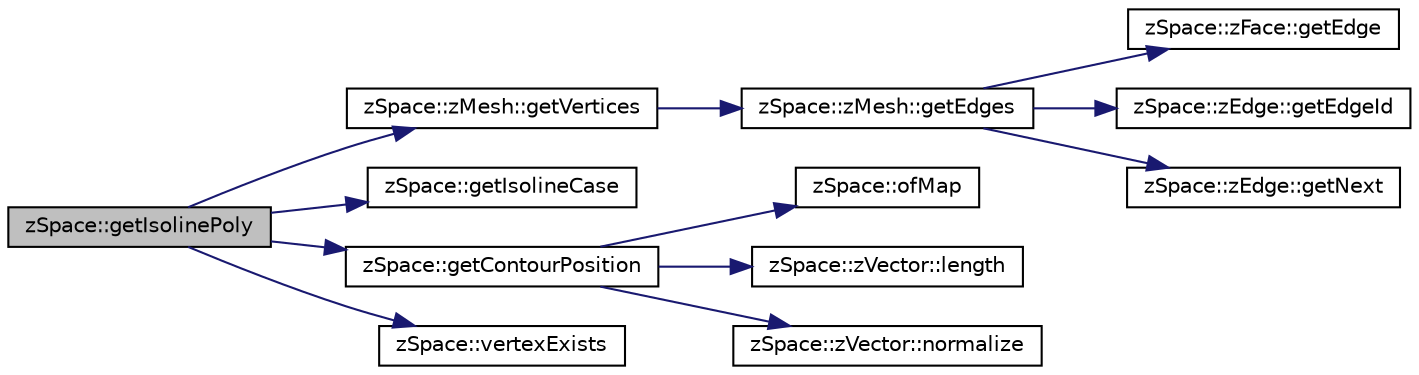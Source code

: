 digraph "zSpace::getIsolinePoly"
{
  edge [fontname="Helvetica",fontsize="10",labelfontname="Helvetica",labelfontsize="10"];
  node [fontname="Helvetica",fontsize="10",shape=record];
  rankdir="LR";
  Node182 [label="zSpace::getIsolinePoly",height=0.2,width=0.4,color="black", fillcolor="grey75", style="filled", fontcolor="black"];
  Node182 -> Node183 [color="midnightblue",fontsize="10",style="solid",fontname="Helvetica"];
  Node183 [label="zSpace::zMesh::getVertices",height=0.2,width=0.4,color="black", fillcolor="white", style="filled",URL="$classz_space_1_1z_mesh.html#aa3010b8075e42f14efd4c3605085093b",tooltip="This method gets the vertices attached to input zEdge or zFace. "];
  Node183 -> Node184 [color="midnightblue",fontsize="10",style="solid",fontname="Helvetica"];
  Node184 [label="zSpace::zMesh::getEdges",height=0.2,width=0.4,color="black", fillcolor="white", style="filled",URL="$classz_space_1_1z_mesh.html#aa705d823873a948a1b62723f24a921b2",tooltip="This method gets the edges of a zFace. "];
  Node184 -> Node185 [color="midnightblue",fontsize="10",style="solid",fontname="Helvetica"];
  Node185 [label="zSpace::zFace::getEdge",height=0.2,width=0.4,color="black", fillcolor="white", style="filled",URL="$classz_space_1_1z_face.html#a69a14a515b179226aad1cbc3d7663163",tooltip="This method returns the associated edge of current zFace. "];
  Node184 -> Node186 [color="midnightblue",fontsize="10",style="solid",fontname="Helvetica"];
  Node186 [label="zSpace::zEdge::getEdgeId",height=0.2,width=0.4,color="black", fillcolor="white", style="filled",URL="$classz_space_1_1z_edge.html#acd6947ccba055fa6c31d6d386fe68e12",tooltip="This method returns the edgeId of current zEdge. "];
  Node184 -> Node187 [color="midnightblue",fontsize="10",style="solid",fontname="Helvetica"];
  Node187 [label="zSpace::zEdge::getNext",height=0.2,width=0.4,color="black", fillcolor="white", style="filled",URL="$classz_space_1_1z_edge.html#a3bce594c06fc4450ce8af3c0b98e2ae3",tooltip="This method returns the next edge of current zEdge. "];
  Node182 -> Node188 [color="midnightblue",fontsize="10",style="solid",fontname="Helvetica"];
  Node188 [label="zSpace::getIsolineCase",height=0.2,width=0.4,color="black", fillcolor="white", style="filled",URL="$group__z_field2_d_utilities.html#ga639523b2f15f9ee934cf381e2ee48856",tooltip="This method gets the isoline case based on the input vertex binary values. "];
  Node182 -> Node189 [color="midnightblue",fontsize="10",style="solid",fontname="Helvetica"];
  Node189 [label="zSpace::getContourPosition",height=0.2,width=0.4,color="black", fillcolor="white", style="filled",URL="$group__z_field2_d_utilities.html#ga7b6e4a8f51dba83412e13209ab1f4193",tooltip="This method return the contour position given 2 input positions at the input field threshold..."];
  Node189 -> Node190 [color="midnightblue",fontsize="10",style="solid",fontname="Helvetica"];
  Node190 [label="zSpace::ofMap",height=0.2,width=0.4,color="black", fillcolor="white", style="filled",URL="$group__z_core_utilities.html#ga772c31654e2dcf5f5ac0a884f3f9612a",tooltip="This method maps the input value from the input domain to output domain. "];
  Node189 -> Node191 [color="midnightblue",fontsize="10",style="solid",fontname="Helvetica"];
  Node191 [label="zSpace::zVector::length",height=0.2,width=0.4,color="black", fillcolor="white", style="filled",URL="$classz_space_1_1z_vector.html#aa3e1fd350f48b30428f95e716a4e3400",tooltip="This method returns the magnitude/length of the zVector. "];
  Node189 -> Node192 [color="midnightblue",fontsize="10",style="solid",fontname="Helvetica"];
  Node192 [label="zSpace::zVector::normalize",height=0.2,width=0.4,color="black", fillcolor="white", style="filled",URL="$classz_space_1_1z_vector.html#a27d075d5055bb92ddfe63fae4010339b",tooltip="This method normalizes the vector to unit length. "];
  Node182 -> Node193 [color="midnightblue",fontsize="10",style="solid",fontname="Helvetica"];
  Node193 [label="zSpace::vertexExists",height=0.2,width=0.4,color="black", fillcolor="white", style="filled",URL="$group__z_core_utilities.html#ga60b24175b18ed33fb7631aeb21a290dd",tooltip="This method checks if the input position exists in the map. "];
}
